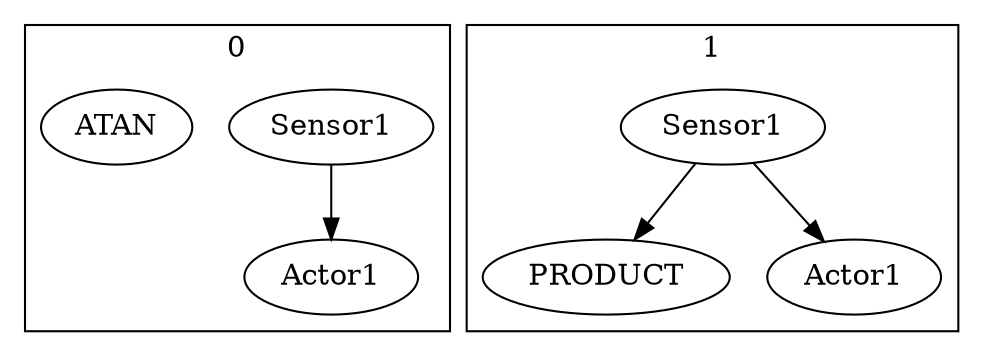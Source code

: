 digraph {
    subgraph cluster_0 {
        label="Brain";
    }
    subgraph cluster_1 {
        label="0";
        x0x6SENSORSUM [label="Sensor1"];
        x0x10NEURONATAN [label="ATAN"];
        x0x7ACTORSUM [label="Actor1"];
    }
    subgraph cluster_2 {
        label="1";
        x1x8SENSORSUM [label="Sensor1"];
        x1x11NEURONPRODUCT [label="PRODUCT"];
        x1x9ACTORSUM [label="Actor1"];
    }
    x0x6SENSORSUM -> x0x7ACTORSUM
    x1x8SENSORSUM -> x1x9ACTORSUM
    x1x8SENSORSUM -> x1x11NEURONPRODUCT
}
